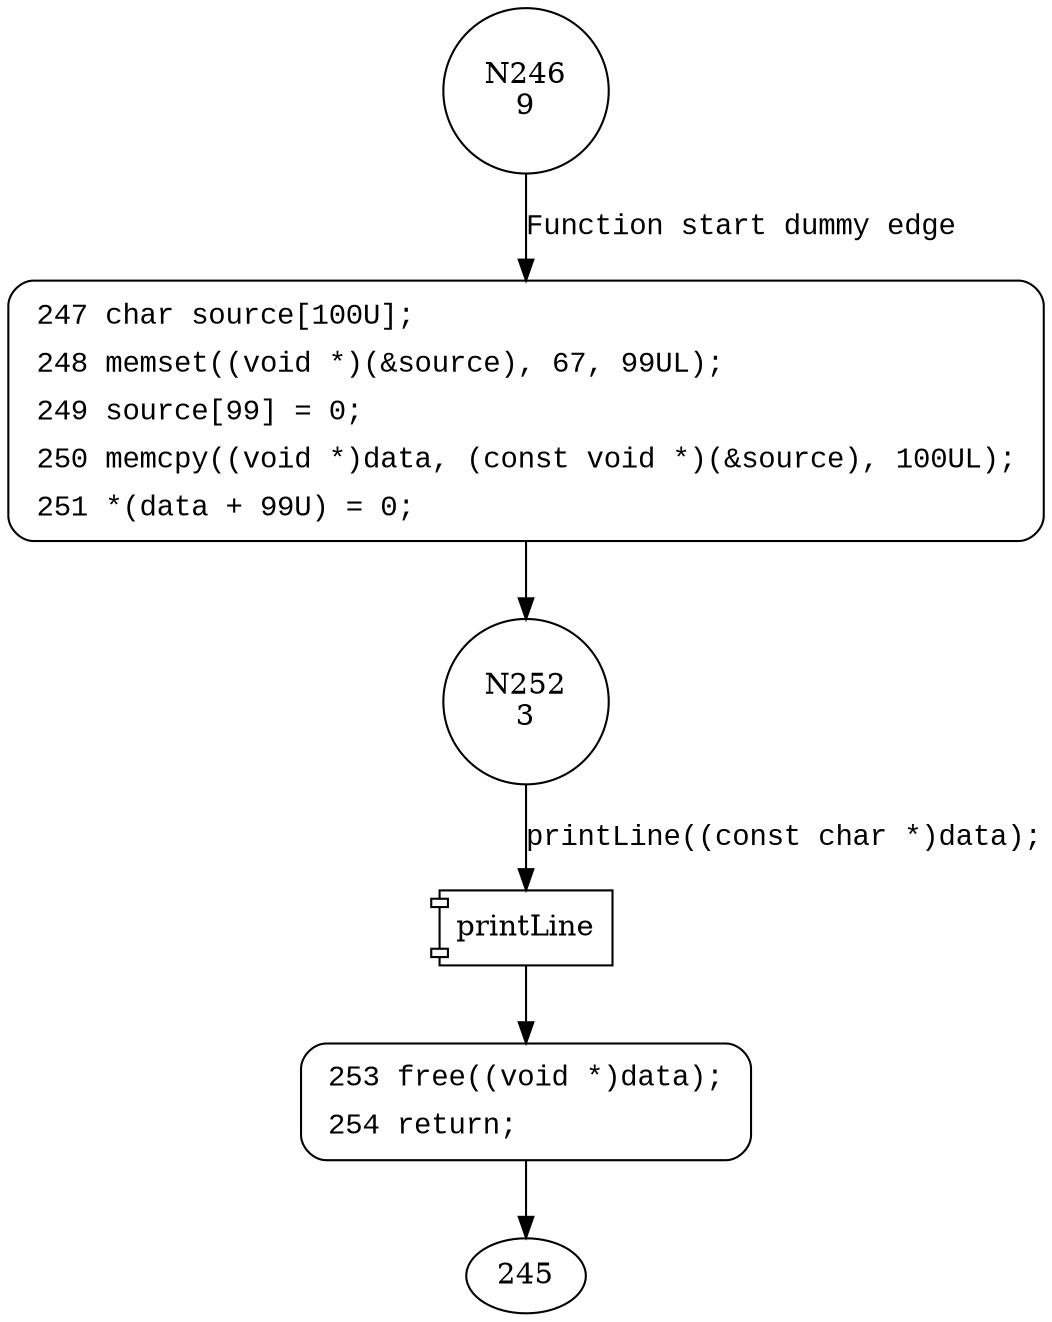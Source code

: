digraph CWE122_Heap_Based_Buffer_Overflow__c_CWE805_char_memcpy_51b_goodG2BSink {
246 [shape="circle" label="N246\n9"]
247 [shape="circle" label="N247\n8"]
252 [shape="circle" label="N252\n3"]
253 [shape="circle" label="N253\n2"]
247 [style="filled,bold" penwidth="1" fillcolor="white" fontname="Courier New" shape="Mrecord" label=<<table border="0" cellborder="0" cellpadding="3" bgcolor="white"><tr><td align="right">247</td><td align="left">char source[100U];</td></tr><tr><td align="right">248</td><td align="left">memset((void *)(&amp;source), 67, 99UL);</td></tr><tr><td align="right">249</td><td align="left">source[99] = 0;</td></tr><tr><td align="right">250</td><td align="left">memcpy((void *)data, (const void *)(&amp;source), 100UL);</td></tr><tr><td align="right">251</td><td align="left">*(data + 99U) = 0;</td></tr></table>>]
247 -> 252[label=""]
253 [style="filled,bold" penwidth="1" fillcolor="white" fontname="Courier New" shape="Mrecord" label=<<table border="0" cellborder="0" cellpadding="3" bgcolor="white"><tr><td align="right">253</td><td align="left">free((void *)data);</td></tr><tr><td align="right">254</td><td align="left">return;</td></tr></table>>]
253 -> 245[label=""]
246 -> 247 [label="Function start dummy edge" fontname="Courier New"]
100029 [shape="component" label="printLine"]
252 -> 100029 [label="printLine((const char *)data);" fontname="Courier New"]
100029 -> 253 [label="" fontname="Courier New"]
}